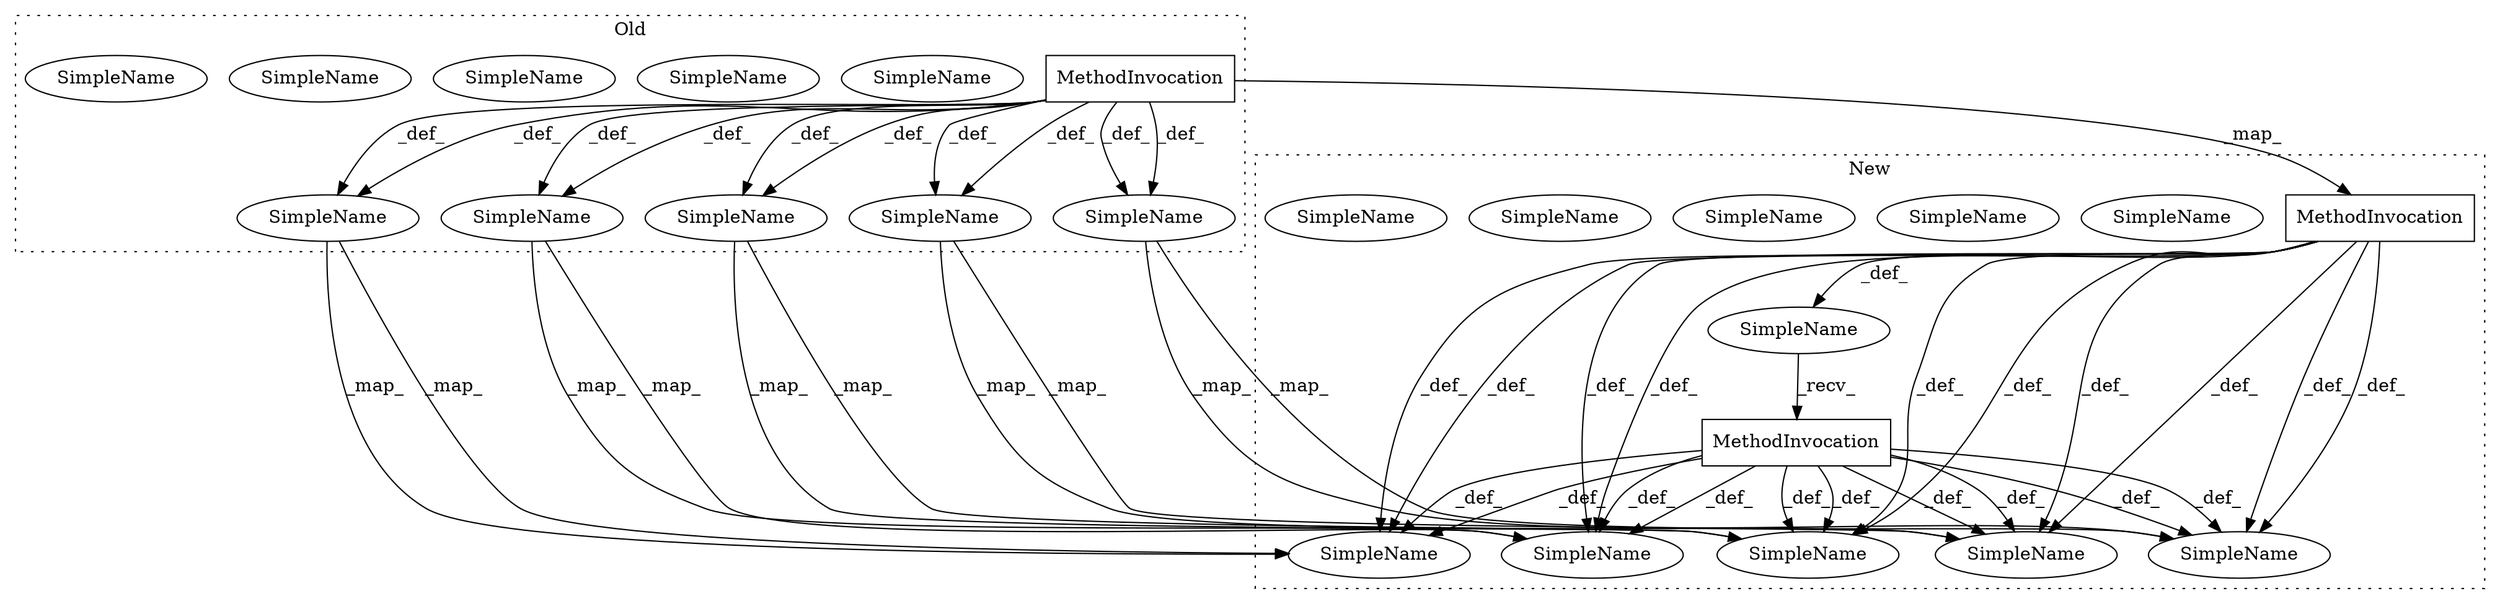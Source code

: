 digraph G {
subgraph cluster0 {
1 [label="MethodInvocation" a="32" s="2035,2047" l="9,1" shape="box"];
5 [label="SimpleName" a="42" s="2429" l="19" shape="ellipse"];
7 [label="SimpleName" a="42" s="2797" l="19" shape="ellipse"];
8 [label="SimpleName" a="42" s="2013" l="10" shape="ellipse"];
9 [label="SimpleName" a="42" s="2429" l="19" shape="ellipse"];
11 [label="SimpleName" a="42" s="2729" l="19" shape="ellipse"];
12 [label="SimpleName" a="42" s="2797" l="19" shape="ellipse"];
13 [label="SimpleName" a="42" s="2180" l="10" shape="ellipse"];
18 [label="SimpleName" a="42" s="2180" l="10" shape="ellipse"];
20 [label="SimpleName" a="42" s="2013" l="10" shape="ellipse"];
23 [label="SimpleName" a="42" s="2729" l="19" shape="ellipse"];
label = "Old";
style="dotted";
}
subgraph cluster1 {
2 [label="MethodInvocation" a="32" s="2110" l="6" shape="box"];
3 [label="MethodInvocation" a="32" s="2096,2108" l="9,1" shape="box"];
4 [label="SimpleName" a="42" s="2865" l="19" shape="ellipse"];
6 [label="SimpleName" a="42" s="2248" l="10" shape="ellipse"];
10 [label="SimpleName" a="42" s="2865" l="19" shape="ellipse"];
14 [label="SimpleName" a="42" s="2497" l="19" shape="ellipse"];
15 [label="SimpleName" a="42" s="" l="" shape="ellipse"];
16 [label="SimpleName" a="42" s="2248" l="10" shape="ellipse"];
17 [label="SimpleName" a="42" s="2497" l="19" shape="ellipse"];
19 [label="SimpleName" a="42" s="2074" l="10" shape="ellipse"];
21 [label="SimpleName" a="42" s="2797" l="19" shape="ellipse"];
22 [label="SimpleName" a="42" s="2797" l="19" shape="ellipse"];
24 [label="SimpleName" a="42" s="2074" l="10" shape="ellipse"];
label = "New";
style="dotted";
}
1 -> 18 [label="_def_"];
1 -> 3 [label="_map_"];
1 -> 18 [label="_def_"];
1 -> 8 [label="_def_"];
1 -> 23 [label="_def_"];
1 -> 12 [label="_def_"];
1 -> 12 [label="_def_"];
1 -> 23 [label="_def_"];
1 -> 5 [label="_def_"];
1 -> 8 [label="_def_"];
1 -> 5 [label="_def_"];
2 -> 6 [label="_def_"];
2 -> 17 [label="_def_"];
2 -> 24 [label="_def_"];
2 -> 22 [label="_def_"];
2 -> 22 [label="_def_"];
2 -> 24 [label="_def_"];
2 -> 17 [label="_def_"];
2 -> 10 [label="_def_"];
2 -> 10 [label="_def_"];
2 -> 6 [label="_def_"];
3 -> 6 [label="_def_"];
3 -> 10 [label="_def_"];
3 -> 24 [label="_def_"];
3 -> 10 [label="_def_"];
3 -> 22 [label="_def_"];
3 -> 24 [label="_def_"];
3 -> 6 [label="_def_"];
3 -> 22 [label="_def_"];
3 -> 15 [label="_def_"];
3 -> 17 [label="_def_"];
3 -> 17 [label="_def_"];
5 -> 17 [label="_map_"];
5 -> 17 [label="_map_"];
8 -> 24 [label="_map_"];
8 -> 24 [label="_map_"];
12 -> 10 [label="_map_"];
12 -> 10 [label="_map_"];
15 -> 2 [label="_recv_"];
18 -> 6 [label="_map_"];
18 -> 6 [label="_map_"];
23 -> 22 [label="_map_"];
23 -> 22 [label="_map_"];
}